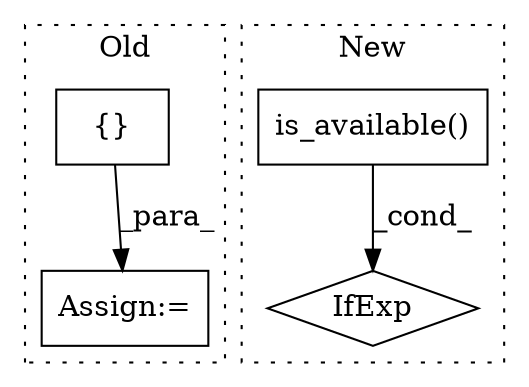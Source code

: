 digraph G {
subgraph cluster0 {
1 [label="{}" a="59" s="2774,3128" l="1,0" shape="box"];
4 [label="Assign:=" a="68" s="2771" l="3" shape="box"];
label = "Old";
style="dotted";
}
subgraph cluster1 {
2 [label="is_available()" a="75" s="3944" l="25" shape="box"];
3 [label="IfExp" a="51" s="3940,3969" l="4,6" shape="diamond"];
label = "New";
style="dotted";
}
1 -> 4 [label="_para_"];
2 -> 3 [label="_cond_"];
}